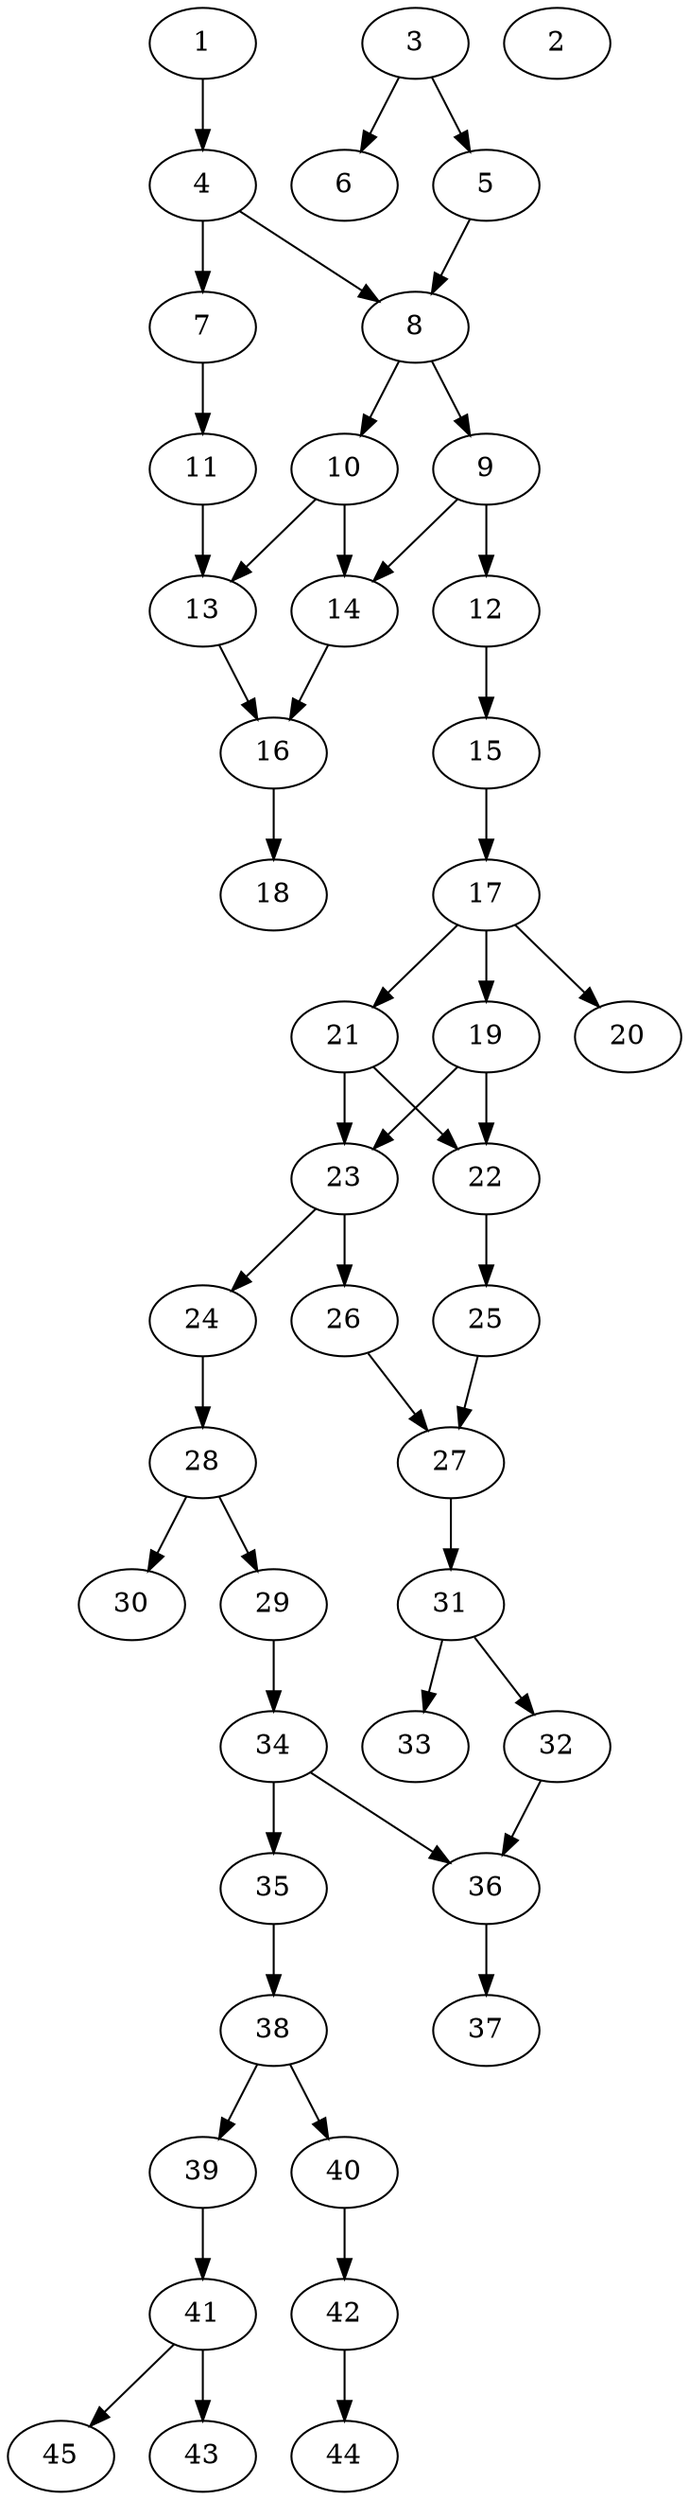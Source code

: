 // DAG automatically generated by daggen at Thu Oct  3 14:07:24 2019
// ./daggen --dot -n 45 --ccr 0.4 --fat 0.3 --regular 0.9 --density 0.5 --mindata 5242880 --maxdata 52428800 
digraph G {
  1 [size="23590400", alpha="0.18", expect_size="9436160"] 
  1 -> 4 [size ="9436160"]
  2 [size="99717120", alpha="0.20", expect_size="39886848"] 
  3 [size="73308160", alpha="0.10", expect_size="29323264"] 
  3 -> 5 [size ="29323264"]
  3 -> 6 [size ="29323264"]
  4 [size="25702400", alpha="0.14", expect_size="10280960"] 
  4 -> 7 [size ="10280960"]
  4 -> 8 [size ="10280960"]
  5 [size="63751680", alpha="0.11", expect_size="25500672"] 
  5 -> 8 [size ="25500672"]
  6 [size="68055040", alpha="0.05", expect_size="27222016"] 
  7 [size="101701120", alpha="0.02", expect_size="40680448"] 
  7 -> 11 [size ="40680448"]
  8 [size="33794560", alpha="0.07", expect_size="13517824"] 
  8 -> 9 [size ="13517824"]
  8 -> 10 [size ="13517824"]
  9 [size="127744000", alpha="0.13", expect_size="51097600"] 
  9 -> 12 [size ="51097600"]
  9 -> 14 [size ="51097600"]
  10 [size="46172160", alpha="0.16", expect_size="18468864"] 
  10 -> 13 [size ="18468864"]
  10 -> 14 [size ="18468864"]
  11 [size="129694720", alpha="0.11", expect_size="51877888"] 
  11 -> 13 [size ="51877888"]
  12 [size="116454400", alpha="0.19", expect_size="46581760"] 
  12 -> 15 [size ="46581760"]
  13 [size="115532800", alpha="0.17", expect_size="46213120"] 
  13 -> 16 [size ="46213120"]
  14 [size="57981440", alpha="0.07", expect_size="23192576"] 
  14 -> 16 [size ="23192576"]
  15 [size="23426560", alpha="0.12", expect_size="9370624"] 
  15 -> 17 [size ="9370624"]
  16 [size="86323200", alpha="0.14", expect_size="34529280"] 
  16 -> 18 [size ="34529280"]
  17 [size="114677760", alpha="0.20", expect_size="45871104"] 
  17 -> 19 [size ="45871104"]
  17 -> 20 [size ="45871104"]
  17 -> 21 [size ="45871104"]
  18 [size="126133760", alpha="0.20", expect_size="50453504"] 
  19 [size="50575360", alpha="0.11", expect_size="20230144"] 
  19 -> 22 [size ="20230144"]
  19 -> 23 [size ="20230144"]
  20 [size="127096320", alpha="0.09", expect_size="50838528"] 
  21 [size="106191360", alpha="0.09", expect_size="42476544"] 
  21 -> 22 [size ="42476544"]
  21 -> 23 [size ="42476544"]
  22 [size="55331840", alpha="0.04", expect_size="22132736"] 
  22 -> 25 [size ="22132736"]
  23 [size="46942720", alpha="0.09", expect_size="18777088"] 
  23 -> 24 [size ="18777088"]
  23 -> 26 [size ="18777088"]
  24 [size="28433920", alpha="0.16", expect_size="11373568"] 
  24 -> 28 [size ="11373568"]
  25 [size="70312960", alpha="0.11", expect_size="28125184"] 
  25 -> 27 [size ="28125184"]
  26 [size="23598080", alpha="0.16", expect_size="9439232"] 
  26 -> 27 [size ="9439232"]
  27 [size="103936000", alpha="0.16", expect_size="41574400"] 
  27 -> 31 [size ="41574400"]
  28 [size="102965760", alpha="0.19", expect_size="41186304"] 
  28 -> 29 [size ="41186304"]
  28 -> 30 [size ="41186304"]
  29 [size="102453760", alpha="0.02", expect_size="40981504"] 
  29 -> 34 [size ="40981504"]
  30 [size="49651200", alpha="0.11", expect_size="19860480"] 
  31 [size="103994880", alpha="0.19", expect_size="41597952"] 
  31 -> 32 [size ="41597952"]
  31 -> 33 [size ="41597952"]
  32 [size="40043520", alpha="0.05", expect_size="16017408"] 
  32 -> 36 [size ="16017408"]
  33 [size="62366720", alpha="0.08", expect_size="24946688"] 
  34 [size="113205760", alpha="0.18", expect_size="45282304"] 
  34 -> 35 [size ="45282304"]
  34 -> 36 [size ="45282304"]
  35 [size="87193600", alpha="0.11", expect_size="34877440"] 
  35 -> 38 [size ="34877440"]
  36 [size="34974720", alpha="0.16", expect_size="13989888"] 
  36 -> 37 [size ="13989888"]
  37 [size="129459200", alpha="0.18", expect_size="51783680"] 
  38 [size="105354240", alpha="0.19", expect_size="42141696"] 
  38 -> 39 [size ="42141696"]
  38 -> 40 [size ="42141696"]
  39 [size="101309440", alpha="0.07", expect_size="40523776"] 
  39 -> 41 [size ="40523776"]
  40 [size="113999360", alpha="0.14", expect_size="45599744"] 
  40 -> 42 [size ="45599744"]
  41 [size="58526720", alpha="0.16", expect_size="23410688"] 
  41 -> 43 [size ="23410688"]
  41 -> 45 [size ="23410688"]
  42 [size="51476480", alpha="0.06", expect_size="20590592"] 
  42 -> 44 [size ="20590592"]
  43 [size="78233600", alpha="0.02", expect_size="31293440"] 
  44 [size="123256320", alpha="0.20", expect_size="49302528"] 
  45 [size="113459200", alpha="0.08", expect_size="45383680"] 
}
